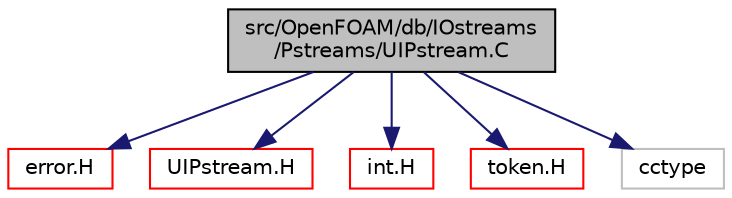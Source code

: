 digraph "src/OpenFOAM/db/IOstreams/Pstreams/UIPstream.C"
{
  bgcolor="transparent";
  edge [fontname="Helvetica",fontsize="10",labelfontname="Helvetica",labelfontsize="10"];
  node [fontname="Helvetica",fontsize="10",shape=record];
  Node1 [label="src/OpenFOAM/db/IOstreams\l/Pstreams/UIPstream.C",height=0.2,width=0.4,color="black", fillcolor="grey75", style="filled" fontcolor="black"];
  Node1 -> Node2 [color="midnightblue",fontsize="10",style="solid",fontname="Helvetica"];
  Node2 [label="error.H",height=0.2,width=0.4,color="red",URL="$error_8H.html"];
  Node1 -> Node3 [color="midnightblue",fontsize="10",style="solid",fontname="Helvetica"];
  Node3 [label="UIPstream.H",height=0.2,width=0.4,color="red",URL="$UIPstream_8H.html"];
  Node1 -> Node4 [color="midnightblue",fontsize="10",style="solid",fontname="Helvetica"];
  Node4 [label="int.H",height=0.2,width=0.4,color="red",URL="$int_8H.html",tooltip="System signed integer. "];
  Node1 -> Node5 [color="midnightblue",fontsize="10",style="solid",fontname="Helvetica"];
  Node5 [label="token.H",height=0.2,width=0.4,color="red",URL="$token_8H.html"];
  Node1 -> Node6 [color="midnightblue",fontsize="10",style="solid",fontname="Helvetica"];
  Node6 [label="cctype",height=0.2,width=0.4,color="grey75"];
}

